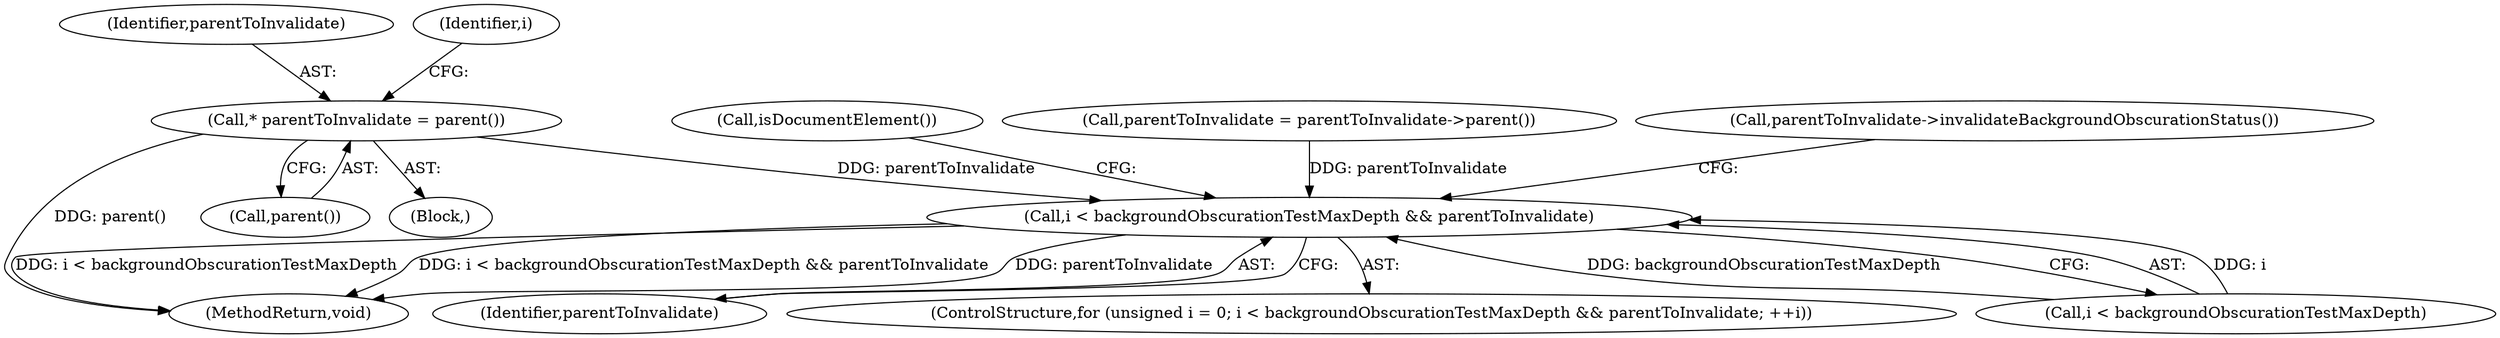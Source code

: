 digraph "0_Chrome_b2b21468c1f7f08b30a7c1755316f6026c50eb2a_4@pointer" {
"1000194" [label="(Call,* parentToInvalidate = parent())"];
"1000202" [label="(Call,i < backgroundObscurationTestMaxDepth && parentToInvalidate)"];
"1000225" [label="(MethodReturn,void)"];
"1000192" [label="(Block,)"];
"1000206" [label="(Identifier,parentToInvalidate)"];
"1000197" [label="(ControlStructure,for (unsigned i = 0; i < backgroundObscurationTestMaxDepth && parentToInvalidate; ++i))"];
"1000216" [label="(Call,isDocumentElement())"];
"1000194" [label="(Call,* parentToInvalidate = parent())"];
"1000195" [label="(Identifier,parentToInvalidate)"];
"1000202" [label="(Call,i < backgroundObscurationTestMaxDepth && parentToInvalidate)"];
"1000196" [label="(Call,parent())"];
"1000200" [label="(Identifier,i)"];
"1000211" [label="(Call,parentToInvalidate = parentToInvalidate->parent())"];
"1000210" [label="(Call,parentToInvalidate->invalidateBackgroundObscurationStatus())"];
"1000203" [label="(Call,i < backgroundObscurationTestMaxDepth)"];
"1000194" -> "1000192"  [label="AST: "];
"1000194" -> "1000196"  [label="CFG: "];
"1000195" -> "1000194"  [label="AST: "];
"1000196" -> "1000194"  [label="AST: "];
"1000200" -> "1000194"  [label="CFG: "];
"1000194" -> "1000225"  [label="DDG: parent()"];
"1000194" -> "1000202"  [label="DDG: parentToInvalidate"];
"1000202" -> "1000197"  [label="AST: "];
"1000202" -> "1000203"  [label="CFG: "];
"1000202" -> "1000206"  [label="CFG: "];
"1000203" -> "1000202"  [label="AST: "];
"1000206" -> "1000202"  [label="AST: "];
"1000210" -> "1000202"  [label="CFG: "];
"1000216" -> "1000202"  [label="CFG: "];
"1000202" -> "1000225"  [label="DDG: parentToInvalidate"];
"1000202" -> "1000225"  [label="DDG: i < backgroundObscurationTestMaxDepth"];
"1000202" -> "1000225"  [label="DDG: i < backgroundObscurationTestMaxDepth && parentToInvalidate"];
"1000203" -> "1000202"  [label="DDG: i"];
"1000203" -> "1000202"  [label="DDG: backgroundObscurationTestMaxDepth"];
"1000211" -> "1000202"  [label="DDG: parentToInvalidate"];
}
